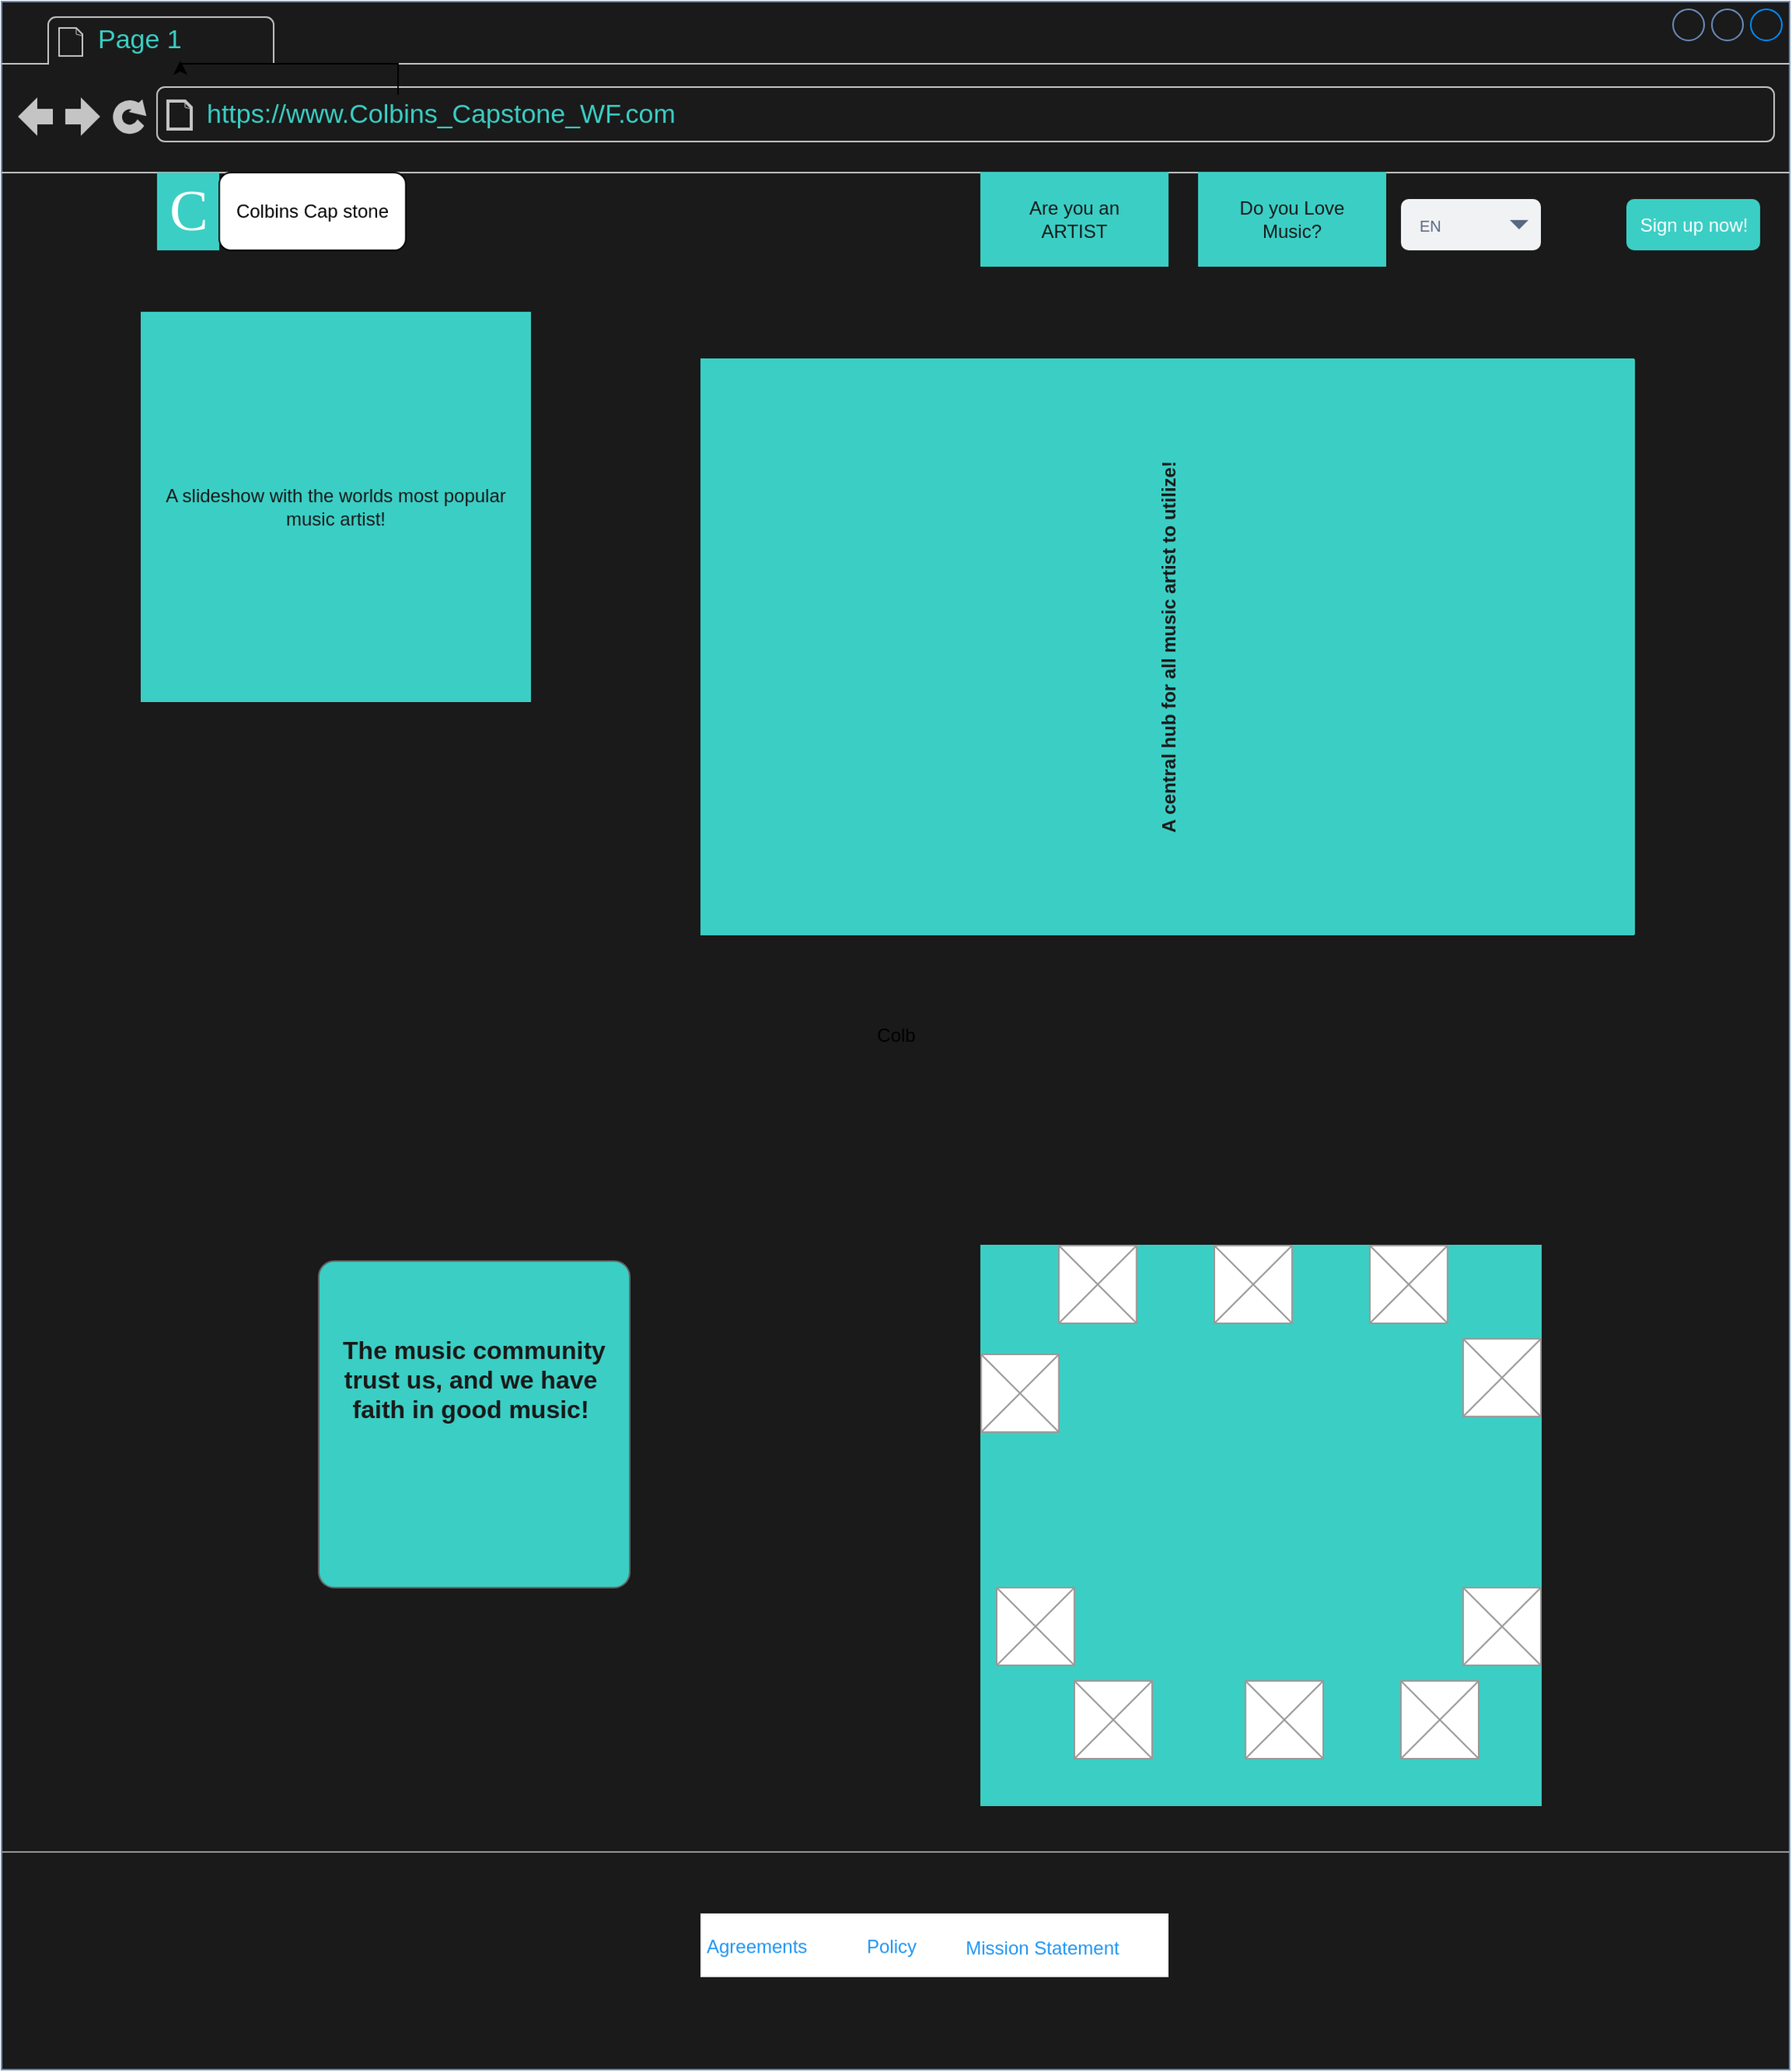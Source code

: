 <mxfile version="20.0.1" type="github" pages="3">
  <diagram id="piDafpqhtRUU5qUU-vj8" name="Home Page">
    <mxGraphModel dx="706" dy="428" grid="1" gridSize="10" guides="1" tooltips="1" connect="1" arrows="1" fold="1" page="1" pageScale="1" pageWidth="827" pageHeight="1169" math="0" shadow="0">
      <root>
        <mxCell id="0" />
        <mxCell id="1" parent="0" />
        <mxCell id="8962rQQDY3VNNf6We3Pp-1" value="Colb" style="strokeWidth=1;shadow=0;dashed=0;align=center;html=1;shape=mxgraph.mockup.containers.browserWindow;rSize=0;strokeColor2=#008cff;strokeColor3=#c4c4c4;mainText=,;recursiveResize=0;strokeColor=#6c8ebf;fillColor=#1A1A1A;" parent="1" vertex="1">
          <mxGeometry x="40" y="50" width="1150" height="1330" as="geometry" />
        </mxCell>
        <mxCell id="8962rQQDY3VNNf6We3Pp-2" value="Page 1" style="strokeWidth=1;shadow=0;dashed=0;align=center;html=1;shape=mxgraph.mockup.containers.anchor;fontSize=17;fontColor=#3BCEC4;align=left;" parent="8962rQQDY3VNNf6We3Pp-1" vertex="1">
          <mxGeometry x="60" y="12" width="110" height="26" as="geometry" />
        </mxCell>
        <mxCell id="4hFZKT6m70qrOcebuIlS-14" value="" style="edgeStyle=orthogonalEdgeStyle;rounded=0;orthogonalLoop=1;jettySize=auto;html=1;fontColor=#3BCEC4;" parent="8962rQQDY3VNNf6We3Pp-1" source="8962rQQDY3VNNf6We3Pp-3" target="8962rQQDY3VNNf6We3Pp-2" edge="1">
          <mxGeometry relative="1" as="geometry" />
        </mxCell>
        <mxCell id="8962rQQDY3VNNf6We3Pp-3" value="https://www.Colbins_Capstone_WF.com" style="strokeWidth=1;shadow=0;dashed=0;align=center;html=1;shape=mxgraph.mockup.containers.anchor;rSize=0;fontSize=17;fontColor=#3BCEC4;align=left;fillColor=#3BCEC4;strokeColor=#3BCEC4;" parent="8962rQQDY3VNNf6We3Pp-1" vertex="1">
          <mxGeometry x="130" y="60" width="250" height="26" as="geometry" />
        </mxCell>
        <mxCell id="8962rQQDY3VNNf6We3Pp-6" value="EN" style="rounded=1;fillColor=#F1F2F4;strokeColor=none;html=1;fontColor=#596780;align=left;fontSize=10;spacingLeft=10" parent="8962rQQDY3VNNf6We3Pp-1" vertex="1">
          <mxGeometry x="900" y="127" width="90" height="33" as="geometry" />
        </mxCell>
        <mxCell id="8962rQQDY3VNNf6We3Pp-7" value="" style="shape=triangle;direction=south;fillColor=#596780;strokeColor=none;html=1" parent="8962rQQDY3VNNf6We3Pp-6" vertex="1">
          <mxGeometry x="1" y="0.5" width="12" height="6" relative="1" as="geometry">
            <mxPoint x="-20" y="-3" as="offset" />
          </mxGeometry>
        </mxCell>
        <mxCell id="8962rQQDY3VNNf6We3Pp-14" value="Sign up now!" style="rounded=1;align=center;strokeColor=none;html=1;fontColor=#ffffff;fontSize=12;fillColor=#3BCEC4;" parent="8962rQQDY3VNNf6We3Pp-1" vertex="1">
          <mxGeometry x="1045" y="127" width="86" height="33" as="geometry" />
        </mxCell>
        <mxCell id="8962rQQDY3VNNf6We3Pp-27" value="" style="strokeWidth=1;shadow=0;dashed=0;align=center;html=1;shape=mxgraph.mockup.buttons.multiButton;fillColor=#3BCEC4;strokeColor=#666666;mainText=;subText=;fontSize=13;fontColor=#0066CC;" parent="8962rQQDY3VNNf6We3Pp-1" vertex="1">
          <mxGeometry x="204" y="810" width="200" height="210" as="geometry" />
        </mxCell>
        <mxCell id="8962rQQDY3VNNf6We3Pp-28" value="The music community trust us, and we have&amp;nbsp; faith in good music!&amp;nbsp;" style="strokeWidth=1;shadow=0;dashed=0;align=center;html=1;shape=mxgraph.mockup.anchor;fontSize=16;fontColor=#1A1A1A;fontStyle=1;whiteSpace=wrap;" parent="8962rQQDY3VNNf6We3Pp-27" vertex="1">
          <mxGeometry y="33.6" width="200" height="84" as="geometry" />
        </mxCell>
        <mxCell id="8962rQQDY3VNNf6We3Pp-29" value="" style="strokeWidth=1;shadow=0;dashed=0;align=center;html=1;shape=mxgraph.mockup.anchor;fontSize=12;fontColor=#ffffff;fontStyle=1;whiteSpace=wrap;" parent="8962rQQDY3VNNf6We3Pp-27" vertex="1">
          <mxGeometry y="126" width="200" height="42" as="geometry" />
        </mxCell>
        <mxCell id="8962rQQDY3VNNf6We3Pp-35" value="" style="verticalLabelPosition=bottom;shadow=0;dashed=0;align=center;html=1;verticalAlign=top;strokeWidth=1;shape=mxgraph.mockup.markup.line;strokeColor=#999999;fillColor=#008CFF;fontSize=13;fontColor=#0066CC;" parent="8962rQQDY3VNNf6We3Pp-1" vertex="1">
          <mxGeometry y="1180" width="1150" height="20" as="geometry" />
        </mxCell>
        <mxCell id="8962rQQDY3VNNf6We3Pp-30" value="" style="shape=rect;fillColor=#ffffff;strokeColor=#eeeeee;shadow=0;fontSize=13;fontColor=#0066CC;" parent="8962rQQDY3VNNf6We3Pp-1" vertex="1">
          <mxGeometry x="450" y="1230" width="300" height="40" as="geometry" />
        </mxCell>
        <mxCell id="8962rQQDY3VNNf6We3Pp-31" value="Agreements " style="shape=rect;strokeColor=none;fillColor=none;fontSize=12;fontColor=#2196F3;dashed=0;" parent="8962rQQDY3VNNf6We3Pp-30" vertex="1">
          <mxGeometry width="75" height="40" as="geometry" />
        </mxCell>
        <mxCell id="8962rQQDY3VNNf6We3Pp-32" value="Policy" style="shape=rect;strokeColor=none;fillColor=none;fontSize=12;fontColor=#2196F3;dashed=0;" parent="8962rQQDY3VNNf6We3Pp-30" vertex="1">
          <mxGeometry x="85" width="75" height="40" as="geometry" />
        </mxCell>
        <mxCell id="8962rQQDY3VNNf6We3Pp-33" value="Mission Statement" style="shape=rect;strokeColor=none;fillColor=none;fontSize=12;fontColor=#2196F3;dashed=0;" parent="8962rQQDY3VNNf6We3Pp-30" vertex="1">
          <mxGeometry x="182" y="1" width="75" height="40" as="geometry" />
        </mxCell>
        <mxCell id="8962rQQDY3VNNf6We3Pp-36" value="" style="shape=image;html=1;verticalAlign=top;verticalLabelPosition=bottom;labelBackgroundColor=#ffffff;imageAspect=0;aspect=fixed;image=https://cdn3.iconfinder.com/data/icons/peelicons-vol-1/50/LinkedIn-128.png;fillColor=#008CFF;fontSize=13;fontColor=#0066CC;" parent="8962rQQDY3VNNf6We3Pp-1" vertex="1">
          <mxGeometry x="870" y="1235" width="30" height="30" as="geometry" />
        </mxCell>
        <mxCell id="8962rQQDY3VNNf6We3Pp-37" value="" style="shape=image;html=1;verticalAlign=top;verticalLabelPosition=bottom;labelBackgroundColor=#ffffff;imageAspect=0;aspect=fixed;image=https://cdn3.iconfinder.com/data/icons/peelicons-vol-1/50/Facebook-128.png;fillColor=#008CFF;fontSize=13;fontColor=#0066CC;" parent="8962rQQDY3VNNf6We3Pp-1" vertex="1">
          <mxGeometry x="920" y="1235" width="30" height="30" as="geometry" />
        </mxCell>
        <mxCell id="8962rQQDY3VNNf6We3Pp-38" value="" style="shape=image;html=1;verticalAlign=top;verticalLabelPosition=bottom;labelBackgroundColor=#ffffff;imageAspect=0;aspect=fixed;image=https://cdn3.iconfinder.com/data/icons/peelicons-vol-1/50/Twitter-128.png;fillColor=#008CFF;fontSize=13;fontColor=#0066CC;" parent="8962rQQDY3VNNf6We3Pp-1" vertex="1">
          <mxGeometry x="970" y="1235" width="30" height="30" as="geometry" />
        </mxCell>
        <mxCell id="seymav8gBYocV3_De4xC-2" value="C" style="text;html=1;align=center;verticalAlign=middle;resizable=0;points=[];autosize=1;fontSize=37;fontFamily=Tahoma;fillColor=#3BCEC4;fontColor=#FFFFFF;" parent="8962rQQDY3VNNf6We3Pp-1" vertex="1">
          <mxGeometry x="100" y="110" width="40" height="50" as="geometry" />
        </mxCell>
        <mxCell id="4hFZKT6m70qrOcebuIlS-13" value="Colbins Cap stone" style="rounded=1;whiteSpace=wrap;html=1;" parent="8962rQQDY3VNNf6We3Pp-1" vertex="1">
          <mxGeometry x="140" y="110" width="120" height="50" as="geometry" />
        </mxCell>
        <mxCell id="4hFZKT6m70qrOcebuIlS-15" value="A slideshow with the worlds most popular music artist!" style="whiteSpace=wrap;html=1;aspect=fixed;fontColor=#1A1A1A;strokeColor=#3BCEC4;fillColor=#3BCEC4;" parent="8962rQQDY3VNNf6We3Pp-1" vertex="1">
          <mxGeometry x="90" y="200" width="250" height="250" as="geometry" />
        </mxCell>
        <mxCell id="4hFZKT6m70qrOcebuIlS-17" value="Do you Love Music?" style="shape=process;whiteSpace=wrap;html=1;backgroundOutline=1;fontColor=#1A1A1A;strokeColor=#3BCEC4;fillColor=#3BCEC4;" parent="8962rQQDY3VNNf6We3Pp-1" vertex="1">
          <mxGeometry x="770" y="110" width="120" height="60" as="geometry" />
        </mxCell>
        <mxCell id="4hFZKT6m70qrOcebuIlS-16" value="Are you an ARTIST" style="shape=process;whiteSpace=wrap;html=1;backgroundOutline=1;fontColor=#1A1A1A;strokeColor=#3BCEC4;fillColor=#3BCEC4;" parent="8962rQQDY3VNNf6We3Pp-1" vertex="1">
          <mxGeometry x="630" y="110" width="120" height="60" as="geometry" />
        </mxCell>
        <mxCell id="4hFZKT6m70qrOcebuIlS-18" value="A central hub for all music artist to utilize!" style="swimlane;horizontal=0;fontColor=#1A1A1A;strokeColor=#3BCEC4;fillColor=#3BCEC4;startSize=600;" parent="8962rQQDY3VNNf6We3Pp-1" vertex="1">
          <mxGeometry x="450" y="230" width="600" height="370" as="geometry" />
        </mxCell>
        <mxCell id="va3dYUlxPmS5AtsNLQLQ-2" value="" style="edgeStyle=orthogonalEdgeStyle;rounded=0;orthogonalLoop=1;jettySize=auto;html=1;fontColor=#1A1A1A;" parent="8962rQQDY3VNNf6We3Pp-1" source="va3dYUlxPmS5AtsNLQLQ-1" target="8962rQQDY3VNNf6We3Pp-20" edge="1">
          <mxGeometry relative="1" as="geometry" />
        </mxCell>
        <mxCell id="va3dYUlxPmS5AtsNLQLQ-4" value="" style="whiteSpace=wrap;html=1;aspect=fixed;fontColor=#1A1A1A;strokeColor=#3BCEC4;fillColor=#3BCEC4;" parent="8962rQQDY3VNNf6We3Pp-1" vertex="1">
          <mxGeometry x="630" y="800" width="360" height="360" as="geometry" />
        </mxCell>
        <mxCell id="8962rQQDY3VNNf6We3Pp-26" value="" style="verticalLabelPosition=bottom;shadow=0;dashed=0;align=center;html=1;verticalAlign=top;strokeWidth=1;shape=mxgraph.mockup.graphics.simpleIcon;strokeColor=#999999;fontSize=13;fontColor=#0066CC;" parent="8962rQQDY3VNNf6We3Pp-1" vertex="1">
          <mxGeometry x="900" y="1080" width="50" height="50" as="geometry" />
        </mxCell>
        <mxCell id="va3dYUlxPmS5AtsNLQLQ-1" value="" style="verticalLabelPosition=bottom;shadow=0;dashed=0;align=center;html=1;verticalAlign=top;strokeWidth=1;shape=mxgraph.mockup.graphics.simpleIcon;strokeColor=#999999;fontSize=13;fontColor=#0066CC;" parent="8962rQQDY3VNNf6We3Pp-1" vertex="1">
          <mxGeometry x="940" y="860" width="50" height="50" as="geometry" />
        </mxCell>
        <mxCell id="8962rQQDY3VNNf6We3Pp-25" value="" style="verticalLabelPosition=bottom;shadow=0;dashed=0;align=center;html=1;verticalAlign=top;strokeWidth=1;shape=mxgraph.mockup.graphics.simpleIcon;strokeColor=#999999;fontSize=13;fontColor=#0066CC;" parent="8962rQQDY3VNNf6We3Pp-1" vertex="1">
          <mxGeometry x="800" y="1080" width="50" height="50" as="geometry" />
        </mxCell>
        <mxCell id="8962rQQDY3VNNf6We3Pp-24" value="" style="verticalLabelPosition=bottom;shadow=0;dashed=0;align=center;html=1;verticalAlign=top;strokeWidth=1;shape=mxgraph.mockup.graphics.simpleIcon;strokeColor=#999999;fontSize=13;fontColor=#0066CC;" parent="8962rQQDY3VNNf6We3Pp-1" vertex="1">
          <mxGeometry x="690" y="1080" width="50" height="50" as="geometry" />
        </mxCell>
        <mxCell id="8962rQQDY3VNNf6We3Pp-21" value="" style="verticalLabelPosition=bottom;shadow=0;dashed=0;align=center;html=1;verticalAlign=top;strokeWidth=1;shape=mxgraph.mockup.graphics.simpleIcon;strokeColor=#999999;fontSize=13;fontColor=#0066CC;" parent="8962rQQDY3VNNf6We3Pp-1" vertex="1">
          <mxGeometry x="640" y="1020" width="50" height="50" as="geometry" />
        </mxCell>
        <mxCell id="8962rQQDY3VNNf6We3Pp-22" value="" style="verticalLabelPosition=bottom;shadow=0;dashed=0;align=center;html=1;verticalAlign=top;strokeWidth=1;shape=mxgraph.mockup.graphics.simpleIcon;strokeColor=#999999;fontSize=13;fontColor=#0066CC;" parent="8962rQQDY3VNNf6We3Pp-1" vertex="1">
          <mxGeometry x="630" y="870" width="50" height="50" as="geometry" />
        </mxCell>
        <mxCell id="8962rQQDY3VNNf6We3Pp-18" value="" style="verticalLabelPosition=bottom;shadow=0;dashed=0;align=center;html=1;verticalAlign=top;strokeWidth=1;shape=mxgraph.mockup.graphics.simpleIcon;strokeColor=#999999;fontSize=13;fontColor=#0066CC;" parent="8962rQQDY3VNNf6We3Pp-1" vertex="1">
          <mxGeometry x="680" y="800" width="50" height="50" as="geometry" />
        </mxCell>
        <mxCell id="8962rQQDY3VNNf6We3Pp-19" value="" style="verticalLabelPosition=bottom;shadow=0;dashed=0;align=center;html=1;verticalAlign=top;strokeWidth=1;shape=mxgraph.mockup.graphics.simpleIcon;strokeColor=#999999;fontSize=13;fontColor=#0066CC;" parent="8962rQQDY3VNNf6We3Pp-1" vertex="1">
          <mxGeometry x="780" y="800" width="50" height="50" as="geometry" />
        </mxCell>
        <mxCell id="8962rQQDY3VNNf6We3Pp-20" value="" style="verticalLabelPosition=bottom;shadow=0;dashed=0;align=center;html=1;verticalAlign=top;strokeWidth=1;shape=mxgraph.mockup.graphics.simpleIcon;strokeColor=#999999;fontSize=13;fontColor=#0066CC;" parent="8962rQQDY3VNNf6We3Pp-1" vertex="1">
          <mxGeometry x="880" y="800" width="50" height="50" as="geometry" />
        </mxCell>
        <mxCell id="8962rQQDY3VNNf6We3Pp-23" value="" style="verticalLabelPosition=bottom;shadow=0;dashed=0;align=center;html=1;verticalAlign=top;strokeWidth=1;shape=mxgraph.mockup.graphics.simpleIcon;strokeColor=#999999;fontSize=13;fontColor=#0066CC;" parent="8962rQQDY3VNNf6We3Pp-1" vertex="1">
          <mxGeometry x="940" y="1020" width="50" height="50" as="geometry" />
        </mxCell>
      </root>
    </mxGraphModel>
  </diagram>
  <diagram id="urcHzbzOsWVvave2SORo" name="Page-2">
    <mxGraphModel dx="1412" dy="1956" grid="1" gridSize="10" guides="1" tooltips="1" connect="1" arrows="1" fold="1" page="1" pageScale="1" pageWidth="850" pageHeight="1100" math="0" shadow="0">
      <root>
        <mxCell id="0" />
        <mxCell id="1" parent="0" />
        <mxCell id="gFq2VkyFP-WomtSNh8kW-1" value="" style="strokeWidth=1;shadow=0;dashed=0;align=center;html=1;shape=mxgraph.mockup.containers.browserWindow;rSize=0;strokeColor2=#008cff;strokeColor3=#c4c4c4;mainText=,;recursiveResize=0;strokeColor=#6c8ebf;fillColor=#1A1A1A;" vertex="1" parent="1">
          <mxGeometry x="150" y="55" width="1150" height="1330" as="geometry" />
        </mxCell>
        <mxCell id="gFq2VkyFP-WomtSNh8kW-2" value="Page 2" style="strokeWidth=1;shadow=0;dashed=0;align=center;html=1;shape=mxgraph.mockup.containers.anchor;fontSize=17;fontColor=#3BCEC4;align=left;" vertex="1" parent="gFq2VkyFP-WomtSNh8kW-1">
          <mxGeometry x="60" y="12" width="110" height="26" as="geometry" />
        </mxCell>
        <mxCell id="gFq2VkyFP-WomtSNh8kW-3" value="" style="edgeStyle=orthogonalEdgeStyle;rounded=0;orthogonalLoop=1;jettySize=auto;html=1;fontColor=#3BCEC4;" edge="1" parent="gFq2VkyFP-WomtSNh8kW-1" source="gFq2VkyFP-WomtSNh8kW-4" target="gFq2VkyFP-WomtSNh8kW-2">
          <mxGeometry relative="1" as="geometry">
            <Array as="points">
              <mxPoint x="255" y="-70" />
              <mxPoint x="115" y="-70" />
            </Array>
          </mxGeometry>
        </mxCell>
        <mxCell id="gFq2VkyFP-WomtSNh8kW-4" value="https://www.Colbins_Capstone_WF.com" style="strokeWidth=1;shadow=0;dashed=0;align=center;html=1;shape=mxgraph.mockup.containers.anchor;rSize=0;fontSize=17;fontColor=#3BCEC4;align=left;fillColor=#3BCEC4;strokeColor=#3BCEC4;" vertex="1" parent="gFq2VkyFP-WomtSNh8kW-1">
          <mxGeometry x="130" y="60" width="250" height="26" as="geometry" />
        </mxCell>
        <mxCell id="gFq2VkyFP-WomtSNh8kW-5" value="EN" style="rounded=1;fillColor=#F1F2F4;strokeColor=none;html=1;fontColor=#596780;align=left;fontSize=10;spacingLeft=10" vertex="1" parent="gFq2VkyFP-WomtSNh8kW-1">
          <mxGeometry x="900" y="127" width="90" height="33" as="geometry" />
        </mxCell>
        <mxCell id="gFq2VkyFP-WomtSNh8kW-6" value="" style="shape=triangle;direction=south;fillColor=#596780;strokeColor=none;html=1" vertex="1" parent="gFq2VkyFP-WomtSNh8kW-5">
          <mxGeometry x="1" y="0.5" width="12" height="6" relative="1" as="geometry">
            <mxPoint x="-20" y="-3" as="offset" />
          </mxGeometry>
        </mxCell>
        <mxCell id="gFq2VkyFP-WomtSNh8kW-17" value="" style="strokeWidth=1;shadow=0;dashed=0;align=center;html=1;shape=mxgraph.mockup.buttons.multiButton;fillColor=#3BCEC4;strokeColor=#666666;mainText=;subText=;fontSize=13;fontColor=#0066CC;" vertex="1" parent="gFq2VkyFP-WomtSNh8kW-1">
          <mxGeometry y="915" width="1150" height="210" as="geometry" />
        </mxCell>
        <mxCell id="gFq2VkyFP-WomtSNh8kW-18" value="" style="strokeWidth=1;shadow=0;dashed=0;align=center;html=1;shape=mxgraph.mockup.anchor;fontSize=16;fontColor=#ffffff;fontStyle=1;whiteSpace=wrap;" vertex="1" parent="gFq2VkyFP-WomtSNh8kW-17">
          <mxGeometry y="33.6" width="1150" height="84" as="geometry" />
        </mxCell>
        <mxCell id="gFq2VkyFP-WomtSNh8kW-19" value="" style="strokeWidth=1;shadow=0;dashed=0;align=center;html=1;shape=mxgraph.mockup.anchor;fontSize=12;fontColor=#ffffff;fontStyle=1;whiteSpace=wrap;" vertex="1" parent="gFq2VkyFP-WomtSNh8kW-17">
          <mxGeometry y="126" width="1150" height="42" as="geometry" />
        </mxCell>
        <mxCell id="gFq2VkyFP-WomtSNh8kW-20" value="" style="verticalLabelPosition=bottom;shadow=0;dashed=0;align=center;html=1;verticalAlign=top;strokeWidth=1;shape=mxgraph.mockup.markup.line;strokeColor=#999999;fillColor=#008CFF;fontSize=13;fontColor=#0066CC;" vertex="1" parent="gFq2VkyFP-WomtSNh8kW-1">
          <mxGeometry y="1180" width="1150" height="20" as="geometry" />
        </mxCell>
        <mxCell id="gFq2VkyFP-WomtSNh8kW-26" value="" style="shape=image;html=1;verticalAlign=top;verticalLabelPosition=bottom;labelBackgroundColor=#ffffff;imageAspect=0;aspect=fixed;image=https://cdn3.iconfinder.com/data/icons/peelicons-vol-1/50/LinkedIn-128.png;fillColor=#008CFF;fontSize=13;fontColor=#0066CC;" vertex="1" parent="gFq2VkyFP-WomtSNh8kW-1">
          <mxGeometry x="870" y="1235" width="30" height="30" as="geometry" />
        </mxCell>
        <mxCell id="gFq2VkyFP-WomtSNh8kW-27" value="" style="shape=image;html=1;verticalAlign=top;verticalLabelPosition=bottom;labelBackgroundColor=#ffffff;imageAspect=0;aspect=fixed;image=https://cdn3.iconfinder.com/data/icons/peelicons-vol-1/50/Facebook-128.png;fillColor=#008CFF;fontSize=13;fontColor=#0066CC;" vertex="1" parent="gFq2VkyFP-WomtSNh8kW-1">
          <mxGeometry x="920" y="1235" width="30" height="30" as="geometry" />
        </mxCell>
        <mxCell id="gFq2VkyFP-WomtSNh8kW-28" value="" style="shape=image;html=1;verticalAlign=top;verticalLabelPosition=bottom;labelBackgroundColor=#ffffff;imageAspect=0;aspect=fixed;image=https://cdn3.iconfinder.com/data/icons/peelicons-vol-1/50/Twitter-128.png;fillColor=#008CFF;fontSize=13;fontColor=#0066CC;" vertex="1" parent="gFq2VkyFP-WomtSNh8kW-1">
          <mxGeometry x="970" y="1235" width="30" height="30" as="geometry" />
        </mxCell>
        <mxCell id="gFq2VkyFP-WomtSNh8kW-29" value="C" style="text;html=1;align=center;verticalAlign=middle;resizable=0;points=[];autosize=1;fontSize=37;fontFamily=Tahoma;fillColor=#3BCEC4;fontColor=#FFFFFF;" vertex="1" parent="gFq2VkyFP-WomtSNh8kW-1">
          <mxGeometry x="100" y="110" width="40" height="50" as="geometry" />
        </mxCell>
        <mxCell id="gFq2VkyFP-WomtSNh8kW-30" value="Colbins Cap stone" style="rounded=1;whiteSpace=wrap;html=1;" vertex="1" parent="gFq2VkyFP-WomtSNh8kW-1">
          <mxGeometry x="140" y="110" width="120" height="50" as="geometry" />
        </mxCell>
        <mxCell id="gFq2VkyFP-WomtSNh8kW-32" value="You&#39;re missing the party!" style="shape=process;whiteSpace=wrap;html=1;backgroundOutline=1;fontColor=#1A1A1A;strokeColor=#3BCEC4;fillColor=#3BCEC4;" vertex="1" parent="gFq2VkyFP-WomtSNh8kW-1">
          <mxGeometry x="770" y="110" width="120" height="60" as="geometry" />
        </mxCell>
        <mxCell id="gFq2VkyFP-WomtSNh8kW-33" value="Hurry Up!" style="shape=process;whiteSpace=wrap;html=1;backgroundOutline=1;fontColor=#1A1A1A;strokeColor=#3BCEC4;fillColor=#3BCEC4;" vertex="1" parent="gFq2VkyFP-WomtSNh8kW-1">
          <mxGeometry x="630" y="110" width="120" height="60" as="geometry" />
        </mxCell>
        <mxCell id="gFq2VkyFP-WomtSNh8kW-34" value="" style="swimlane;horizontal=0;fontColor=#1A1A1A;strokeColor=#3BCEC4;fillColor=#3BCEC4;startSize=1040;" vertex="1" parent="gFq2VkyFP-WomtSNh8kW-1">
          <mxGeometry x="10" y="230" width="1040" height="370" as="geometry" />
        </mxCell>
        <mxCell id="Ig83UJLbngYF1scLwt4N-1" value="" style="strokeWidth=1;shadow=0;dashed=0;align=center;html=1;shape=mxgraph.mockup.forms.rrect;rSize=0;strokeColor=#999999;fillColor=#1A1A1A;fontColor=#1A1A1A;" vertex="1" parent="gFq2VkyFP-WomtSNh8kW-34">
          <mxGeometry x="330" y="15" width="200" height="300" as="geometry" />
        </mxCell>
        <mxCell id="Ig83UJLbngYF1scLwt4N-2" value="Sign In" style="strokeWidth=1;shadow=0;dashed=0;align=center;html=1;shape=mxgraph.mockup.forms.anchor;fontSize=12;fontColor=#666666;align=left;resizeWidth=1;spacingLeft=0;fillColor=#3BCEC4;" vertex="1" parent="Ig83UJLbngYF1scLwt4N-1">
          <mxGeometry width="100" height="20" relative="1" as="geometry">
            <mxPoint x="10" y="10" as="offset" />
          </mxGeometry>
        </mxCell>
        <mxCell id="Ig83UJLbngYF1scLwt4N-3" value="" style="shape=line;strokeColor=#ddeeff;strokeWidth=2;html=1;resizeWidth=1;fontColor=#1A1A1A;fillColor=#3BCEC4;" vertex="1" parent="Ig83UJLbngYF1scLwt4N-1">
          <mxGeometry width="180" height="10" relative="1" as="geometry">
            <mxPoint x="10" y="30" as="offset" />
          </mxGeometry>
        </mxCell>
        <mxCell id="Ig83UJLbngYF1scLwt4N-4" value="User Name:" style="strokeWidth=1;shadow=0;dashed=0;align=center;html=1;shape=mxgraph.mockup.forms.anchor;fontSize=12;fontColor=#666666;align=left;resizeWidth=1;spacingLeft=0;fillColor=#3BCEC4;" vertex="1" parent="Ig83UJLbngYF1scLwt4N-1">
          <mxGeometry width="100" height="20" relative="1" as="geometry">
            <mxPoint x="10" y="40" as="offset" />
          </mxGeometry>
        </mxCell>
        <mxCell id="Ig83UJLbngYF1scLwt4N-5" value="johndoe" style="strokeWidth=1;shadow=0;dashed=0;align=center;html=1;shape=mxgraph.mockup.forms.rrect;rSize=0;strokeColor=#999999;fontColor=#666666;align=left;spacingLeft=5;resizeWidth=1;fillColor=#3BCEC4;" vertex="1" parent="Ig83UJLbngYF1scLwt4N-1">
          <mxGeometry width="150" height="25" relative="1" as="geometry">
            <mxPoint x="10" y="60" as="offset" />
          </mxGeometry>
        </mxCell>
        <mxCell id="Ig83UJLbngYF1scLwt4N-6" value="Password:" style="strokeWidth=1;shadow=0;dashed=0;align=center;html=1;shape=mxgraph.mockup.forms.anchor;fontSize=12;fontColor=#666666;align=left;resizeWidth=1;spacingLeft=0;fillColor=#3BCEC4;" vertex="1" parent="Ig83UJLbngYF1scLwt4N-1">
          <mxGeometry width="100" height="20" relative="1" as="geometry">
            <mxPoint x="10" y="95" as="offset" />
          </mxGeometry>
        </mxCell>
        <mxCell id="Ig83UJLbngYF1scLwt4N-7" value="********" style="strokeWidth=1;shadow=0;dashed=0;align=center;html=1;shape=mxgraph.mockup.forms.rrect;rSize=0;strokeColor=#999999;fontColor=#666666;align=left;spacingLeft=5;resizeWidth=1;fillColor=#3BCEC4;" vertex="1" parent="Ig83UJLbngYF1scLwt4N-1">
          <mxGeometry width="150" height="25" relative="1" as="geometry">
            <mxPoint x="10" y="115" as="offset" />
          </mxGeometry>
        </mxCell>
        <mxCell id="Ig83UJLbngYF1scLwt4N-8" value="SIGN IN" style="strokeWidth=1;shadow=0;dashed=0;align=center;html=1;shape=mxgraph.mockup.forms.rrect;rSize=5;strokeColor=none;fontColor=#ffffff;fillColor=#3BCEC4;fontSize=16;fontStyle=1;" vertex="1" parent="Ig83UJLbngYF1scLwt4N-1">
          <mxGeometry y="1" width="80" height="30" relative="1" as="geometry">
            <mxPoint x="20" y="-150" as="offset" />
          </mxGeometry>
        </mxCell>
        <mxCell id="Ig83UJLbngYF1scLwt4N-9" value="Forgot Password?" style="strokeWidth=1;shadow=0;dashed=0;align=center;html=1;shape=mxgraph.mockup.forms.anchor;fontSize=12;fontColor=#9999ff;align=left;spacingLeft=0;fontStyle=4;resizeWidth=1;fillColor=#3BCEC4;" vertex="1" parent="Ig83UJLbngYF1scLwt4N-1">
          <mxGeometry y="1" width="150" height="20" relative="1" as="geometry">
            <mxPoint x="10" y="-110" as="offset" />
          </mxGeometry>
        </mxCell>
        <mxCell id="Ig83UJLbngYF1scLwt4N-10" value="" style="shape=line;strokeColor=#ddeeff;strokeWidth=2;html=1;resizeWidth=1;fontColor=#1A1A1A;fillColor=#3BCEC4;" vertex="1" parent="Ig83UJLbngYF1scLwt4N-1">
          <mxGeometry y="1" width="180" height="10" relative="1" as="geometry">
            <mxPoint x="10" y="-90" as="offset" />
          </mxGeometry>
        </mxCell>
        <mxCell id="Ig83UJLbngYF1scLwt4N-11" value="New User" style="strokeWidth=1;shadow=0;dashed=0;align=center;html=1;shape=mxgraph.mockup.forms.anchor;fontSize=12;fontColor=#666666;align=left;spacingLeft=0;resizeWidth=1;fillColor=#3BCEC4;" vertex="1" parent="Ig83UJLbngYF1scLwt4N-1">
          <mxGeometry y="1" width="150" height="20" relative="1" as="geometry">
            <mxPoint x="10" y="-70" as="offset" />
          </mxGeometry>
        </mxCell>
        <mxCell id="Ig83UJLbngYF1scLwt4N-12" value="SIGN UP" style="strokeWidth=1;shadow=0;dashed=0;align=center;html=1;shape=mxgraph.mockup.forms.rrect;rSize=5;strokeColor=none;fontColor=#ffffff;fillColor=#3BCEC4;fontSize=16;fontStyle=1;" vertex="1" parent="Ig83UJLbngYF1scLwt4N-1">
          <mxGeometry y="1" width="80" height="30" relative="1" as="geometry">
            <mxPoint x="20" y="-50" as="offset" />
          </mxGeometry>
        </mxCell>
        <mxCell id="yNpzf2e5yaiW20uu_teB-1" value="" style="shape=rect;fillColor=#ffffff;strokeColor=#eeeeee;shadow=0;fontSize=13;fontColor=#0066CC;" vertex="1" parent="1">
          <mxGeometry x="530" y="1280" width="300" height="40" as="geometry" />
        </mxCell>
        <mxCell id="yNpzf2e5yaiW20uu_teB-2" value="Agreements " style="shape=rect;strokeColor=none;fillColor=none;fontSize=12;fontColor=#2196F3;dashed=0;" vertex="1" parent="yNpzf2e5yaiW20uu_teB-1">
          <mxGeometry width="75" height="40" as="geometry" />
        </mxCell>
        <mxCell id="yNpzf2e5yaiW20uu_teB-3" value="Policy" style="shape=rect;strokeColor=none;fillColor=none;fontSize=12;fontColor=#2196F3;dashed=0;" vertex="1" parent="yNpzf2e5yaiW20uu_teB-1">
          <mxGeometry x="85" width="75" height="40" as="geometry" />
        </mxCell>
        <mxCell id="yNpzf2e5yaiW20uu_teB-4" value="Mission Statement" style="shape=rect;strokeColor=none;fillColor=none;fontSize=12;fontColor=#2196F3;dashed=0;" vertex="1" parent="yNpzf2e5yaiW20uu_teB-1">
          <mxGeometry x="182" y="1" width="75" height="40" as="geometry" />
        </mxCell>
      </root>
    </mxGraphModel>
  </diagram>
  <diagram id="UcB4boNLSXbZNEiXf-5v" name="Page-3">
    <mxGraphModel dx="2877" dy="1813" grid="1" gridSize="10" guides="1" tooltips="1" connect="1" arrows="1" fold="1" page="1" pageScale="1" pageWidth="850" pageHeight="1100" math="0" shadow="0">
      <root>
        <mxCell id="0" />
        <mxCell id="1" parent="0" />
        <mxCell id="yjnOMGG08WVXG0powlcl-1" value="" style="strokeWidth=1;shadow=0;dashed=0;align=center;html=1;shape=mxgraph.mockup.containers.browserWindow;rSize=0;strokeColor2=#008cff;strokeColor3=#c4c4c4;mainText=,;recursiveResize=0;strokeColor=#1A1A1A;fillColor=#1A1A1A;" vertex="1" parent="1">
          <mxGeometry x="-1700" y="70" width="1150" height="1330" as="geometry" />
        </mxCell>
        <mxCell id="yjnOMGG08WVXG0powlcl-2" value="Page 3" style="strokeWidth=1;shadow=0;dashed=0;align=center;html=1;shape=mxgraph.mockup.containers.anchor;fontSize=17;fontColor=#3BCEC4;align=left;" vertex="1" parent="yjnOMGG08WVXG0powlcl-1">
          <mxGeometry x="60" y="12" width="110" height="26" as="geometry" />
        </mxCell>
        <mxCell id="yjnOMGG08WVXG0powlcl-3" value="" style="edgeStyle=orthogonalEdgeStyle;rounded=0;orthogonalLoop=1;jettySize=auto;html=1;fontColor=#3BCEC4;" edge="1" parent="yjnOMGG08WVXG0powlcl-1" source="yjnOMGG08WVXG0powlcl-4" target="yjnOMGG08WVXG0powlcl-2">
          <mxGeometry relative="1" as="geometry">
            <Array as="points">
              <mxPoint x="255" y="-70" />
              <mxPoint x="115" y="-70" />
            </Array>
          </mxGeometry>
        </mxCell>
        <mxCell id="yjnOMGG08WVXG0powlcl-4" value="https://www.Colbins_Capstone_WF.com" style="strokeWidth=1;shadow=0;dashed=0;align=center;html=1;shape=mxgraph.mockup.containers.anchor;rSize=0;fontSize=17;fontColor=#3BCEC4;align=left;fillColor=#3BCEC4;strokeColor=#3BCEC4;" vertex="1" parent="yjnOMGG08WVXG0powlcl-1">
          <mxGeometry x="130" y="60" width="250" height="26" as="geometry" />
        </mxCell>
        <mxCell id="yjnOMGG08WVXG0powlcl-37" style="edgeStyle=orthogonalEdgeStyle;rounded=0;orthogonalLoop=1;jettySize=auto;html=1;exitX=0.5;exitY=1;exitDx=0;exitDy=0;entryX=0.983;entryY=0.218;entryDx=0;entryDy=0;entryPerimeter=0;fontColor=#1A1A1A;" edge="1" parent="yjnOMGG08WVXG0powlcl-1" source="yjnOMGG08WVXG0powlcl-5" target="yjnOMGG08WVXG0powlcl-1">
          <mxGeometry relative="1" as="geometry" />
        </mxCell>
        <mxCell id="YZuGrY_2v-lrKuJoaAYD-1" style="edgeStyle=orthogonalEdgeStyle;rounded=0;orthogonalLoop=1;jettySize=auto;html=1;exitX=0.5;exitY=1;exitDx=0;exitDy=0;fontColor=#1A1A1A;" edge="1" parent="yjnOMGG08WVXG0powlcl-1" source="yjnOMGG08WVXG0powlcl-5" target="yjnOMGG08WVXG0powlcl-1">
          <mxGeometry relative="1" as="geometry" />
        </mxCell>
        <mxCell id="YZuGrY_2v-lrKuJoaAYD-2" style="edgeStyle=orthogonalEdgeStyle;rounded=0;orthogonalLoop=1;jettySize=auto;html=1;exitX=0.75;exitY=1;exitDx=0;exitDy=0;fontColor=#1A1A1A;" edge="1" parent="yjnOMGG08WVXG0powlcl-1" source="yjnOMGG08WVXG0powlcl-5" target="yjnOMGG08WVXG0powlcl-1">
          <mxGeometry relative="1" as="geometry" />
        </mxCell>
        <mxCell id="yjnOMGG08WVXG0powlcl-5" value="Pdrop down" style="rounded=1;fillColor=#F1F2F4;strokeColor=none;html=1;fontColor=#596780;align=left;fontSize=10;spacingLeft=10" vertex="1" parent="yjnOMGG08WVXG0powlcl-1">
          <mxGeometry x="1060" y="230" width="90" height="33" as="geometry" />
        </mxCell>
        <mxCell id="yjnOMGG08WVXG0powlcl-6" value="" style="shape=triangle;direction=south;fillColor=#596780;strokeColor=none;html=1" vertex="1" parent="yjnOMGG08WVXG0powlcl-5">
          <mxGeometry x="1" y="0.5" width="12" height="6" relative="1" as="geometry">
            <mxPoint x="-20" y="-3" as="offset" />
          </mxGeometry>
        </mxCell>
        <mxCell id="yjnOMGG08WVXG0powlcl-7" value="" style="strokeWidth=1;shadow=0;dashed=0;align=center;html=1;shape=mxgraph.mockup.buttons.multiButton;fillColor=#3BCEC4;strokeColor=#666666;mainText=;subText=;fontSize=13;fontColor=#0066CC;" vertex="1" parent="yjnOMGG08WVXG0powlcl-1">
          <mxGeometry y="915" width="1150" height="210" as="geometry" />
        </mxCell>
        <mxCell id="yjnOMGG08WVXG0powlcl-8" value="" style="strokeWidth=1;shadow=0;dashed=0;align=center;html=1;shape=mxgraph.mockup.anchor;fontSize=16;fontColor=#ffffff;fontStyle=1;whiteSpace=wrap;" vertex="1" parent="yjnOMGG08WVXG0powlcl-7">
          <mxGeometry y="33.6" width="1150" height="84" as="geometry" />
        </mxCell>
        <mxCell id="yjnOMGG08WVXG0powlcl-9" value="" style="strokeWidth=1;shadow=0;dashed=0;align=center;html=1;shape=mxgraph.mockup.anchor;fontSize=12;fontColor=#ffffff;fontStyle=1;whiteSpace=wrap;" vertex="1" parent="yjnOMGG08WVXG0powlcl-7">
          <mxGeometry y="126" width="1150" height="42" as="geometry" />
        </mxCell>
        <mxCell id="YZuGrY_2v-lrKuJoaAYD-3" value="" style="verticalLabelPosition=bottom;shadow=0;dashed=0;align=center;html=1;verticalAlign=top;strokeWidth=1;shape=mxgraph.mockup.containers.videoPlayer;strokeColor=#666666;strokeColor2=#008cff;strokeColor3=#c4c4c4;textColor=#666666;fillColor2=#008cff;barHeight=30;barPos=20;fontColor=#1A1A1A;fillColor=#3BCEC4;" vertex="1" parent="yjnOMGG08WVXG0powlcl-7">
          <mxGeometry y="5" width="300" height="205" as="geometry" />
        </mxCell>
        <mxCell id="YZuGrY_2v-lrKuJoaAYD-4" value="" style="verticalLabelPosition=bottom;shadow=0;dashed=0;align=center;html=1;verticalAlign=top;strokeWidth=1;shape=mxgraph.mockup.forms.horSlider;strokeColor=#999999;sliderStyle=basic;sliderPos=20;handleStyle=circle;fillColor2=#ddeeff;direction=north;fontColor=#1A1A1A;fillColor=#1A1A1A;" vertex="1" parent="yjnOMGG08WVXG0powlcl-7">
          <mxGeometry x="1120" y="45" width="30" height="150" as="geometry" />
        </mxCell>
        <mxCell id="yjnOMGG08WVXG0powlcl-10" value="" style="verticalLabelPosition=bottom;shadow=0;dashed=0;align=center;html=1;verticalAlign=top;strokeWidth=1;shape=mxgraph.mockup.markup.line;strokeColor=#999999;fillColor=#008CFF;fontSize=13;fontColor=#0066CC;" vertex="1" parent="yjnOMGG08WVXG0powlcl-1">
          <mxGeometry y="1180" width="1150" height="20" as="geometry" />
        </mxCell>
        <mxCell id="yjnOMGG08WVXG0powlcl-16" value="" style="shape=image;html=1;verticalAlign=top;verticalLabelPosition=bottom;labelBackgroundColor=#ffffff;imageAspect=0;aspect=fixed;image=https://cdn3.iconfinder.com/data/icons/peelicons-vol-1/50/LinkedIn-128.png;fillColor=#008CFF;fontSize=13;fontColor=#0066CC;" vertex="1" parent="yjnOMGG08WVXG0powlcl-1">
          <mxGeometry x="870" y="1235" width="30" height="30" as="geometry" />
        </mxCell>
        <mxCell id="yjnOMGG08WVXG0powlcl-17" value="" style="shape=image;html=1;verticalAlign=top;verticalLabelPosition=bottom;labelBackgroundColor=#ffffff;imageAspect=0;aspect=fixed;image=https://cdn3.iconfinder.com/data/icons/peelicons-vol-1/50/Facebook-128.png;fillColor=#008CFF;fontSize=13;fontColor=#0066CC;" vertex="1" parent="yjnOMGG08WVXG0powlcl-1">
          <mxGeometry x="920" y="1235" width="30" height="30" as="geometry" />
        </mxCell>
        <mxCell id="yjnOMGG08WVXG0powlcl-18" value="" style="shape=image;html=1;verticalAlign=top;verticalLabelPosition=bottom;labelBackgroundColor=#ffffff;imageAspect=0;aspect=fixed;image=https://cdn3.iconfinder.com/data/icons/peelicons-vol-1/50/Twitter-128.png;fillColor=#008CFF;fontSize=13;fontColor=#0066CC;" vertex="1" parent="yjnOMGG08WVXG0powlcl-1">
          <mxGeometry x="970" y="1235" width="30" height="30" as="geometry" />
        </mxCell>
        <mxCell id="yjnOMGG08WVXG0powlcl-19" value="C" style="text;html=1;align=center;verticalAlign=middle;resizable=0;points=[];autosize=1;fontSize=37;fontFamily=Tahoma;fillColor=#3BCEC4;fontColor=#FFFFFF;" vertex="1" parent="yjnOMGG08WVXG0powlcl-1">
          <mxGeometry x="100" y="110" width="40" height="50" as="geometry" />
        </mxCell>
        <mxCell id="yjnOMGG08WVXG0powlcl-20" value="Colbins Cap stone" style="rounded=1;whiteSpace=wrap;html=1;" vertex="1" parent="yjnOMGG08WVXG0powlcl-1">
          <mxGeometry x="140" y="110" width="120" height="50" as="geometry" />
        </mxCell>
        <mxCell id="yjnOMGG08WVXG0powlcl-21" value="You&#39;re missing the party!" style="shape=process;whiteSpace=wrap;html=1;backgroundOutline=1;fontColor=#1A1A1A;strokeColor=#3BCEC4;fillColor=#3BCEC4;" vertex="1" parent="yjnOMGG08WVXG0powlcl-1">
          <mxGeometry x="770" y="110" width="120" height="60" as="geometry" />
        </mxCell>
        <mxCell id="yjnOMGG08WVXG0powlcl-22" value="Hurry Up!" style="shape=process;whiteSpace=wrap;html=1;backgroundOutline=1;fontColor=#1A1A1A;strokeColor=#3BCEC4;fillColor=#3BCEC4;" vertex="1" parent="yjnOMGG08WVXG0powlcl-1">
          <mxGeometry x="630" y="110" width="120" height="60" as="geometry" />
        </mxCell>
        <mxCell id="yjnOMGG08WVXG0powlcl-23" value="" style="swimlane;horizontal=0;fontColor=#1A1A1A;strokeColor=#3BCEC4;fillColor=#3BCEC4;startSize=1040;" vertex="1" parent="yjnOMGG08WVXG0powlcl-1">
          <mxGeometry x="100" y="170" width="280" height="370" as="geometry" />
        </mxCell>
        <mxCell id="YZuGrY_2v-lrKuJoaAYD-5" value="" style="strokeWidth=1;shadow=0;dashed=0;align=center;html=1;shape=mxgraph.mockup.forms.rrect;rSize=0;strokeColor=#999999;fillColor=#ffffff;recursiveResize=0;fontColor=#1A1A1A;" vertex="1" parent="yjnOMGG08WVXG0powlcl-23">
          <mxGeometry width="150" height="100" as="geometry" />
        </mxCell>
        <mxCell id="YZuGrY_2v-lrKuJoaAYD-6" value="Playlist" style="shape=ellipse;rSize=0;fillColor=#eeeeee;strokeColor=#999999;gradientColor=#cccccc;html=1;align=left;spacingLeft=4;fontSize=17;fontColor=#666666;labelPosition=right;" vertex="1" parent="YZuGrY_2v-lrKuJoaAYD-5">
          <mxGeometry x="8" y="7.5" width="15" height="15" as="geometry" />
        </mxCell>
        <mxCell id="YZuGrY_2v-lrKuJoaAYD-7" value="Favorites" style="shape=ellipse;rSize=0;fillColor=#eeeeee;strokeColor=#999999;gradientColor=#cccccc;html=1;align=left;spacingLeft=4;fontSize=17;fontColor=#666666;labelPosition=right;" vertex="1" parent="YZuGrY_2v-lrKuJoaAYD-5">
          <mxGeometry x="8" y="37.5" width="15" height="15" as="geometry" />
        </mxCell>
        <mxCell id="YZuGrY_2v-lrKuJoaAYD-8" value="&lt;font color=&quot;#808080&quot;&gt;Downloads&lt;/font&gt;" style="shape=ellipse;rSize=0;fillColor=#aaaaaa;strokeColor=#444444;gradientColor=#666666;html=1;align=left;spacingLeft=4;fontSize=17;fontColor=#008cff;labelPosition=right;" vertex="1" parent="YZuGrY_2v-lrKuJoaAYD-5">
          <mxGeometry x="8" y="67.5" width="15" height="15" as="geometry" />
        </mxCell>
        <mxCell id="YZuGrY_2v-lrKuJoaAYD-9" value="" style="shape=ellipse;fillColor=#444444;strokeColor=none;html=1;fontColor=#1A1A1A;" vertex="1" parent="YZuGrY_2v-lrKuJoaAYD-8">
          <mxGeometry x="3" y="3" width="9" height="9" as="geometry" />
        </mxCell>
        <mxCell id="yjnOMGG08WVXG0powlcl-36" value="" style="verticalLabelPosition=bottom;shadow=0;dashed=0;align=center;html=1;verticalAlign=top;strokeWidth=1;shape=mxgraph.mockup.containers.userFemale;strokeColor=#1A1A1A;strokeColor2=#008cff;fontColor=#1A1A1A;fillColor=#3BCEC4;" vertex="1" parent="yjnOMGG08WVXG0powlcl-1">
          <mxGeometry x="1050" y="110" width="100" height="100" as="geometry" />
        </mxCell>
        <mxCell id="Wnn0nmF1XpWkgehSFhTd-1" value="" style="shape=rect;fillColor=#ffffff;strokeColor=#eeeeee;shadow=0;fontSize=13;fontColor=#0066CC;" vertex="1" parent="yjnOMGG08WVXG0powlcl-1">
          <mxGeometry x="380" y="1250" width="300" height="40" as="geometry" />
        </mxCell>
        <mxCell id="Wnn0nmF1XpWkgehSFhTd-2" value="Agreements " style="shape=rect;strokeColor=none;fillColor=none;fontSize=12;fontColor=#2196F3;dashed=0;" vertex="1" parent="Wnn0nmF1XpWkgehSFhTd-1">
          <mxGeometry width="75" height="40" as="geometry" />
        </mxCell>
        <mxCell id="Wnn0nmF1XpWkgehSFhTd-3" value="Policy" style="shape=rect;strokeColor=none;fillColor=none;fontSize=12;fontColor=#2196F3;dashed=0;" vertex="1" parent="Wnn0nmF1XpWkgehSFhTd-1">
          <mxGeometry x="85" width="75" height="40" as="geometry" />
        </mxCell>
        <mxCell id="Wnn0nmF1XpWkgehSFhTd-4" value="Mission Statement" style="shape=rect;strokeColor=none;fillColor=none;fontSize=12;fontColor=#2196F3;dashed=0;" vertex="1" parent="Wnn0nmF1XpWkgehSFhTd-1">
          <mxGeometry x="182" y="1" width="75" height="40" as="geometry" />
        </mxCell>
        <mxCell id="Wnn0nmF1XpWkgehSFhTd-11" style="edgeStyle=orthogonalEdgeStyle;rounded=0;orthogonalLoop=1;jettySize=auto;html=1;exitX=0.5;exitY=1;exitDx=0;exitDy=0;fontColor=#808080;" edge="1" parent="yjnOMGG08WVXG0powlcl-1">
          <mxGeometry relative="1" as="geometry">
            <mxPoint x="750" y="560" as="sourcePoint" />
            <mxPoint x="750" y="560" as="targetPoint" />
          </mxGeometry>
        </mxCell>
        <mxCell id="Wnn0nmF1XpWkgehSFhTd-13" value="Search Music Here.." style="rounded=0;whiteSpace=wrap;html=1;fontColor=#808080;strokeColor=#1A1A1A;fillColor=#3BCEC4;gradientColor=#ffffff;" vertex="1" parent="yjnOMGG08WVXG0powlcl-1">
          <mxGeometry x="510" y="110" width="120" height="20" as="geometry" />
        </mxCell>
        <mxCell id="zYgUIXS6sasjpIRT1SWM-1" value="" style="strokeWidth=1;shadow=0;dashed=0;align=center;html=1;shape=mxgraph.mockup.buttons.multiButton;fillColor=#3BCEC4;strokeColor=#666666;mainText=;subText=;fontSize=13;fontColor=#0066CC;" vertex="1" parent="yjnOMGG08WVXG0powlcl-1">
          <mxGeometry x="640" y="263" width="200" height="210" as="geometry" />
        </mxCell>
        <mxCell id="zYgUIXS6sasjpIRT1SWM-2" value="Visuals here" style="strokeWidth=1;shadow=0;dashed=0;align=center;html=1;shape=mxgraph.mockup.anchor;fontSize=16;fontColor=#1A1A1A;fontStyle=1;whiteSpace=wrap;" vertex="1" parent="zYgUIXS6sasjpIRT1SWM-1">
          <mxGeometry y="33.6" width="200" height="84" as="geometry" />
        </mxCell>
        <mxCell id="zYgUIXS6sasjpIRT1SWM-3" value="" style="strokeWidth=1;shadow=0;dashed=0;align=center;html=1;shape=mxgraph.mockup.anchor;fontSize=12;fontColor=#ffffff;fontStyle=1;whiteSpace=wrap;" vertex="1" parent="zYgUIXS6sasjpIRT1SWM-1">
          <mxGeometry y="126" width="200" height="42" as="geometry" />
        </mxCell>
      </root>
    </mxGraphModel>
  </diagram>
</mxfile>
